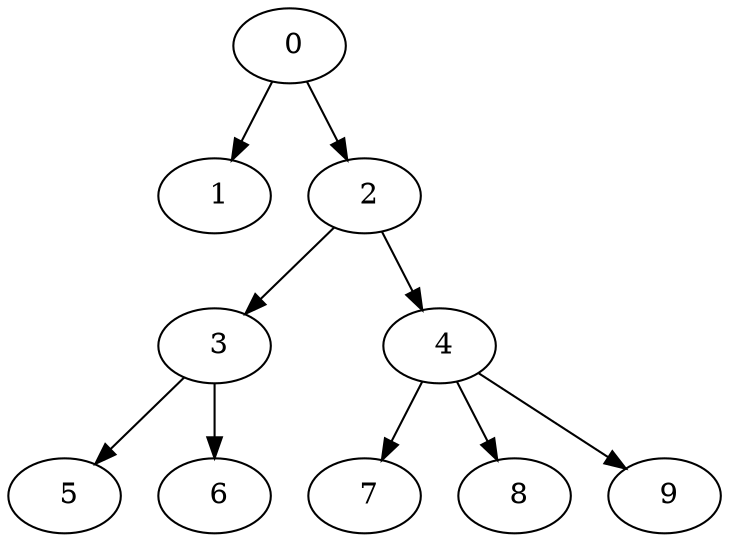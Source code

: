 digraph mytree {
" 0" -> " 1";
" 0" -> " 2";
" 1";
" 2" -> " 3";
" 2" -> " 4";
" 3" -> " 5";
" 3" -> " 6";
" 4" -> " 7";
" 4" -> " 8";
" 4" -> " 9";
" 7";
" 5";
" 6";
" 8";
" 9";
}

